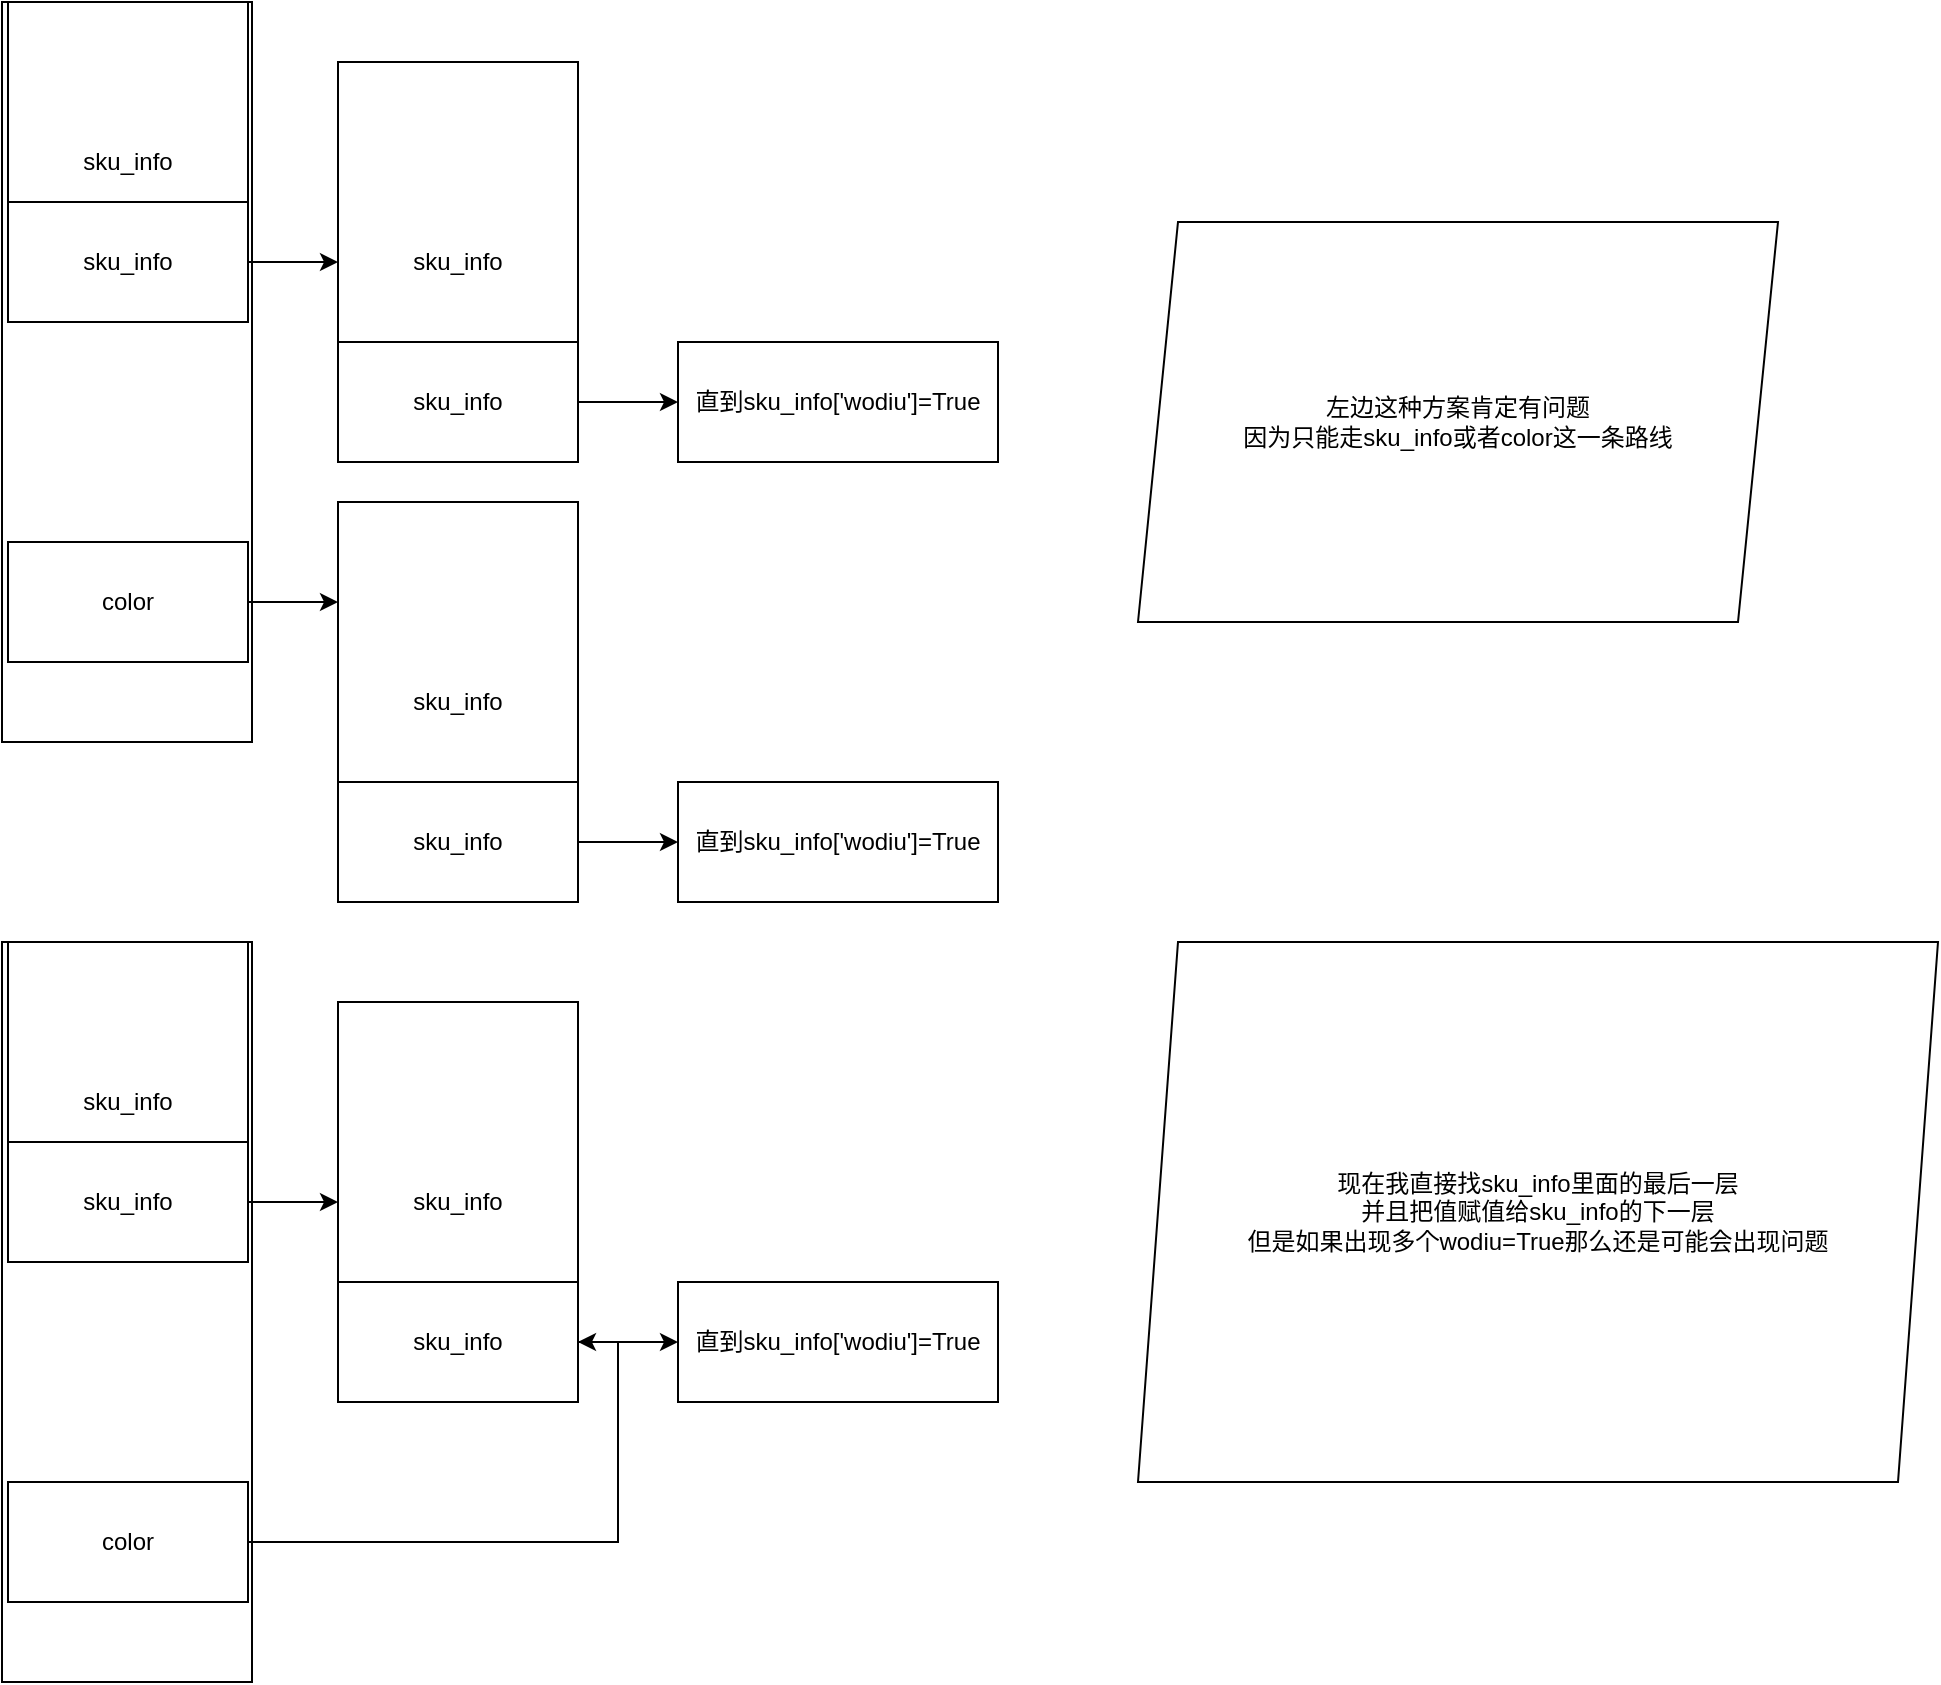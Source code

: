 <mxfile version="24.0.5" type="github">
  <diagram name="第 1 页" id="amzDyYkYN6FVQSO8iXyA">
    <mxGraphModel dx="1195" dy="638" grid="1" gridSize="10" guides="1" tooltips="1" connect="1" arrows="1" fold="1" page="1" pageScale="1" pageWidth="827" pageHeight="1169" math="0" shadow="0">
      <root>
        <mxCell id="0" />
        <mxCell id="1" parent="0" />
        <mxCell id="a7E2P9M9Sf0VjXvXBYjY-8" value="" style="rounded=0;whiteSpace=wrap;html=1;" vertex="1" parent="1">
          <mxGeometry x="62" y="70" width="125" height="370" as="geometry" />
        </mxCell>
        <mxCell id="a7E2P9M9Sf0VjXvXBYjY-1" value="sku_info" style="rounded=0;whiteSpace=wrap;html=1;" vertex="1" parent="1">
          <mxGeometry x="65" y="70" width="120" height="160" as="geometry" />
        </mxCell>
        <mxCell id="a7E2P9M9Sf0VjXvXBYjY-4" value="" style="edgeStyle=orthogonalEdgeStyle;rounded=0;orthogonalLoop=1;jettySize=auto;html=1;" edge="1" parent="1" source="a7E2P9M9Sf0VjXvXBYjY-2" target="a7E2P9M9Sf0VjXvXBYjY-3">
          <mxGeometry relative="1" as="geometry" />
        </mxCell>
        <mxCell id="a7E2P9M9Sf0VjXvXBYjY-2" value="sku_info" style="rounded=0;whiteSpace=wrap;html=1;" vertex="1" parent="1">
          <mxGeometry x="65" y="170" width="120" height="60" as="geometry" />
        </mxCell>
        <mxCell id="a7E2P9M9Sf0VjXvXBYjY-3" value="sku_info" style="rounded=0;whiteSpace=wrap;html=1;" vertex="1" parent="1">
          <mxGeometry x="230" y="100" width="120" height="200" as="geometry" />
        </mxCell>
        <mxCell id="a7E2P9M9Sf0VjXvXBYjY-7" value="" style="edgeStyle=orthogonalEdgeStyle;rounded=0;orthogonalLoop=1;jettySize=auto;html=1;" edge="1" parent="1" source="a7E2P9M9Sf0VjXvXBYjY-5" target="a7E2P9M9Sf0VjXvXBYjY-6">
          <mxGeometry relative="1" as="geometry" />
        </mxCell>
        <mxCell id="a7E2P9M9Sf0VjXvXBYjY-5" value="sku_info" style="rounded=0;whiteSpace=wrap;html=1;" vertex="1" parent="1">
          <mxGeometry x="230" y="240" width="120" height="60" as="geometry" />
        </mxCell>
        <mxCell id="a7E2P9M9Sf0VjXvXBYjY-6" value="直到sku_info[&#39;wodiu&#39;]=True" style="rounded=0;whiteSpace=wrap;html=1;" vertex="1" parent="1">
          <mxGeometry x="400" y="240" width="160" height="60" as="geometry" />
        </mxCell>
        <mxCell id="a7E2P9M9Sf0VjXvXBYjY-11" value="" style="edgeStyle=orthogonalEdgeStyle;rounded=0;orthogonalLoop=1;jettySize=auto;html=1;" edge="1" parent="1" source="a7E2P9M9Sf0VjXvXBYjY-9">
          <mxGeometry relative="1" as="geometry">
            <mxPoint x="230" y="370" as="targetPoint" />
          </mxGeometry>
        </mxCell>
        <mxCell id="a7E2P9M9Sf0VjXvXBYjY-9" value="color" style="rounded=0;whiteSpace=wrap;html=1;" vertex="1" parent="1">
          <mxGeometry x="65" y="340" width="120" height="60" as="geometry" />
        </mxCell>
        <mxCell id="a7E2P9M9Sf0VjXvXBYjY-12" value="sku_info" style="rounded=0;whiteSpace=wrap;html=1;" vertex="1" parent="1">
          <mxGeometry x="230" y="320" width="120" height="200" as="geometry" />
        </mxCell>
        <mxCell id="a7E2P9M9Sf0VjXvXBYjY-13" value="" style="edgeStyle=orthogonalEdgeStyle;rounded=0;orthogonalLoop=1;jettySize=auto;html=1;" edge="1" parent="1" source="a7E2P9M9Sf0VjXvXBYjY-14" target="a7E2P9M9Sf0VjXvXBYjY-15">
          <mxGeometry relative="1" as="geometry" />
        </mxCell>
        <mxCell id="a7E2P9M9Sf0VjXvXBYjY-14" value="sku_info" style="rounded=0;whiteSpace=wrap;html=1;" vertex="1" parent="1">
          <mxGeometry x="230" y="460" width="120" height="60" as="geometry" />
        </mxCell>
        <mxCell id="a7E2P9M9Sf0VjXvXBYjY-15" value="直到sku_info[&#39;wodiu&#39;]=True" style="rounded=0;whiteSpace=wrap;html=1;" vertex="1" parent="1">
          <mxGeometry x="400" y="460" width="160" height="60" as="geometry" />
        </mxCell>
        <mxCell id="a7E2P9M9Sf0VjXvXBYjY-16" value="左边这种方案肯定有问题&lt;br&gt;因为只能走sku_info或者color这一条路线" style="shape=parallelogram;perimeter=parallelogramPerimeter;whiteSpace=wrap;html=1;fixedSize=1;" vertex="1" parent="1">
          <mxGeometry x="630" y="180" width="320" height="200" as="geometry" />
        </mxCell>
        <mxCell id="a7E2P9M9Sf0VjXvXBYjY-17" value="" style="rounded=0;whiteSpace=wrap;html=1;" vertex="1" parent="1">
          <mxGeometry x="62" y="540" width="125" height="370" as="geometry" />
        </mxCell>
        <mxCell id="a7E2P9M9Sf0VjXvXBYjY-18" value="sku_info" style="rounded=0;whiteSpace=wrap;html=1;" vertex="1" parent="1">
          <mxGeometry x="65" y="540" width="120" height="160" as="geometry" />
        </mxCell>
        <mxCell id="a7E2P9M9Sf0VjXvXBYjY-19" value="" style="edgeStyle=orthogonalEdgeStyle;rounded=0;orthogonalLoop=1;jettySize=auto;html=1;" edge="1" parent="1" source="a7E2P9M9Sf0VjXvXBYjY-20" target="a7E2P9M9Sf0VjXvXBYjY-21">
          <mxGeometry relative="1" as="geometry" />
        </mxCell>
        <mxCell id="a7E2P9M9Sf0VjXvXBYjY-20" value="sku_info" style="rounded=0;whiteSpace=wrap;html=1;" vertex="1" parent="1">
          <mxGeometry x="65" y="640" width="120" height="60" as="geometry" />
        </mxCell>
        <mxCell id="a7E2P9M9Sf0VjXvXBYjY-21" value="sku_info" style="rounded=0;whiteSpace=wrap;html=1;" vertex="1" parent="1">
          <mxGeometry x="230" y="570" width="120" height="200" as="geometry" />
        </mxCell>
        <mxCell id="a7E2P9M9Sf0VjXvXBYjY-22" value="" style="edgeStyle=orthogonalEdgeStyle;rounded=0;orthogonalLoop=1;jettySize=auto;html=1;" edge="1" parent="1" source="a7E2P9M9Sf0VjXvXBYjY-23" target="a7E2P9M9Sf0VjXvXBYjY-24">
          <mxGeometry relative="1" as="geometry" />
        </mxCell>
        <mxCell id="a7E2P9M9Sf0VjXvXBYjY-23" value="sku_info" style="rounded=0;whiteSpace=wrap;html=1;" vertex="1" parent="1">
          <mxGeometry x="230" y="710" width="120" height="60" as="geometry" />
        </mxCell>
        <mxCell id="a7E2P9M9Sf0VjXvXBYjY-24" value="直到sku_info[&#39;wodiu&#39;]=True" style="rounded=0;whiteSpace=wrap;html=1;" vertex="1" parent="1">
          <mxGeometry x="400" y="710" width="160" height="60" as="geometry" />
        </mxCell>
        <mxCell id="a7E2P9M9Sf0VjXvXBYjY-25" value="" style="edgeStyle=orthogonalEdgeStyle;rounded=0;orthogonalLoop=1;jettySize=auto;html=1;entryX=1;entryY=0.5;entryDx=0;entryDy=0;" edge="1" parent="1" source="a7E2P9M9Sf0VjXvXBYjY-26" target="a7E2P9M9Sf0VjXvXBYjY-23">
          <mxGeometry relative="1" as="geometry">
            <mxPoint x="230" y="840" as="targetPoint" />
          </mxGeometry>
        </mxCell>
        <mxCell id="a7E2P9M9Sf0VjXvXBYjY-26" value="color" style="rounded=0;whiteSpace=wrap;html=1;" vertex="1" parent="1">
          <mxGeometry x="65" y="810" width="120" height="60" as="geometry" />
        </mxCell>
        <mxCell id="a7E2P9M9Sf0VjXvXBYjY-31" value="现在我直接找sku_info里面的最后一层&lt;br&gt;并且把值赋值给sku_info的下一层&lt;div&gt;但是如果出现多个wodiu=True那么还是可能会出现问题&lt;/div&gt;" style="shape=parallelogram;perimeter=parallelogramPerimeter;whiteSpace=wrap;html=1;fixedSize=1;" vertex="1" parent="1">
          <mxGeometry x="630" y="540" width="400" height="270" as="geometry" />
        </mxCell>
      </root>
    </mxGraphModel>
  </diagram>
</mxfile>
